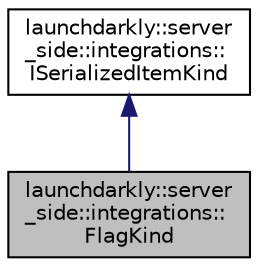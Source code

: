 digraph "launchdarkly::server_side::integrations::FlagKind"
{
 // LATEX_PDF_SIZE
  edge [fontname="Helvetica",fontsize="10",labelfontname="Helvetica",labelfontsize="10"];
  node [fontname="Helvetica",fontsize="10",shape=record];
  Node1 [label="launchdarkly::server\l_side::integrations::\lFlagKind",height=0.2,width=0.4,color="black", fillcolor="grey75", style="filled", fontcolor="black",tooltip=" "];
  Node2 -> Node1 [dir="back",color="midnightblue",fontsize="10",style="solid",fontname="Helvetica"];
  Node2 [label="launchdarkly::server\l_side::integrations::\lISerializedItemKind",height=0.2,width=0.4,color="black", fillcolor="white", style="filled",URL="$classlaunchdarkly_1_1server__side_1_1integrations_1_1ISerializedItemKind.html",tooltip="Represents the kind of a serialized item. The purpose of this interface is to allow for determining a..."];
}
